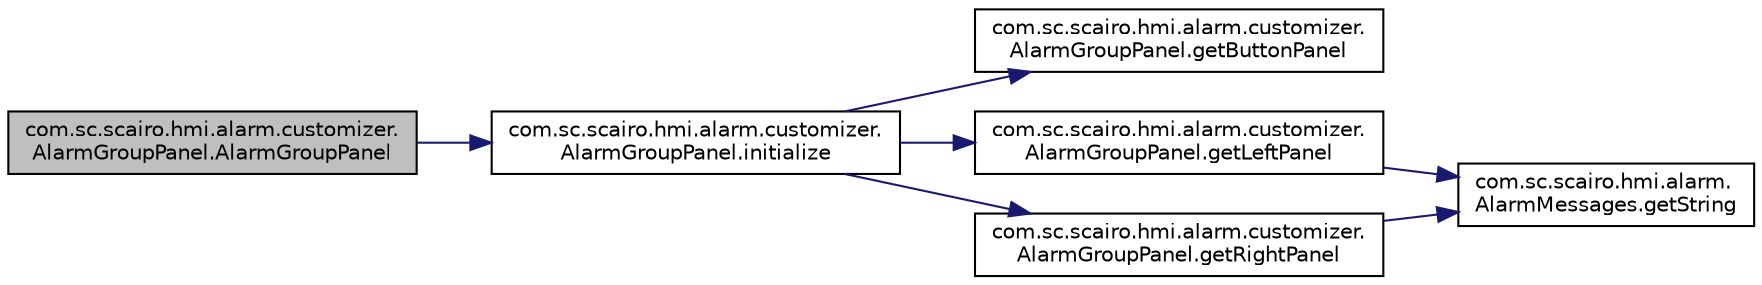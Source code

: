 digraph "com.sc.scairo.hmi.alarm.customizer.AlarmGroupPanel.AlarmGroupPanel"
{
 // LATEX_PDF_SIZE
  edge [fontname="Helvetica",fontsize="10",labelfontname="Helvetica",labelfontsize="10"];
  node [fontname="Helvetica",fontsize="10",shape=record];
  rankdir="LR";
  Node1 [label="com.sc.scairo.hmi.alarm.customizer.\lAlarmGroupPanel.AlarmGroupPanel",height=0.2,width=0.4,color="black", fillcolor="grey75", style="filled", fontcolor="black",tooltip=" "];
  Node1 -> Node2 [color="midnightblue",fontsize="10",style="solid",fontname="Helvetica"];
  Node2 [label="com.sc.scairo.hmi.alarm.customizer.\lAlarmGroupPanel.initialize",height=0.2,width=0.4,color="black", fillcolor="white", style="filled",URL="$classcom_1_1sc_1_1scairo_1_1hmi_1_1alarm_1_1customizer_1_1_alarm_group_panel.html#a6e9157b4e31a7ab4c56d8934972cede7",tooltip=" "];
  Node2 -> Node3 [color="midnightblue",fontsize="10",style="solid",fontname="Helvetica"];
  Node3 [label="com.sc.scairo.hmi.alarm.customizer.\lAlarmGroupPanel.getButtonPanel",height=0.2,width=0.4,color="black", fillcolor="white", style="filled",URL="$classcom_1_1sc_1_1scairo_1_1hmi_1_1alarm_1_1customizer_1_1_alarm_group_panel.html#a1e189b4564c1f4ce0010033d232ff48f",tooltip=" "];
  Node2 -> Node4 [color="midnightblue",fontsize="10",style="solid",fontname="Helvetica"];
  Node4 [label="com.sc.scairo.hmi.alarm.customizer.\lAlarmGroupPanel.getLeftPanel",height=0.2,width=0.4,color="black", fillcolor="white", style="filled",URL="$classcom_1_1sc_1_1scairo_1_1hmi_1_1alarm_1_1customizer_1_1_alarm_group_panel.html#aeb4db3286114ad2b3c8c49c3c5a3e9d0",tooltip=" "];
  Node4 -> Node5 [color="midnightblue",fontsize="10",style="solid",fontname="Helvetica"];
  Node5 [label="com.sc.scairo.hmi.alarm.\lAlarmMessages.getString",height=0.2,width=0.4,color="black", fillcolor="white", style="filled",URL="$classcom_1_1sc_1_1scairo_1_1hmi_1_1alarm_1_1_alarm_messages.html#a53972724aeb75fff2b32182ebc18d4bc",tooltip=" "];
  Node2 -> Node6 [color="midnightblue",fontsize="10",style="solid",fontname="Helvetica"];
  Node6 [label="com.sc.scairo.hmi.alarm.customizer.\lAlarmGroupPanel.getRightPanel",height=0.2,width=0.4,color="black", fillcolor="white", style="filled",URL="$classcom_1_1sc_1_1scairo_1_1hmi_1_1alarm_1_1customizer_1_1_alarm_group_panel.html#a15194cc77585b122e86d0011bca5e5cb",tooltip=" "];
  Node6 -> Node5 [color="midnightblue",fontsize="10",style="solid",fontname="Helvetica"];
}
